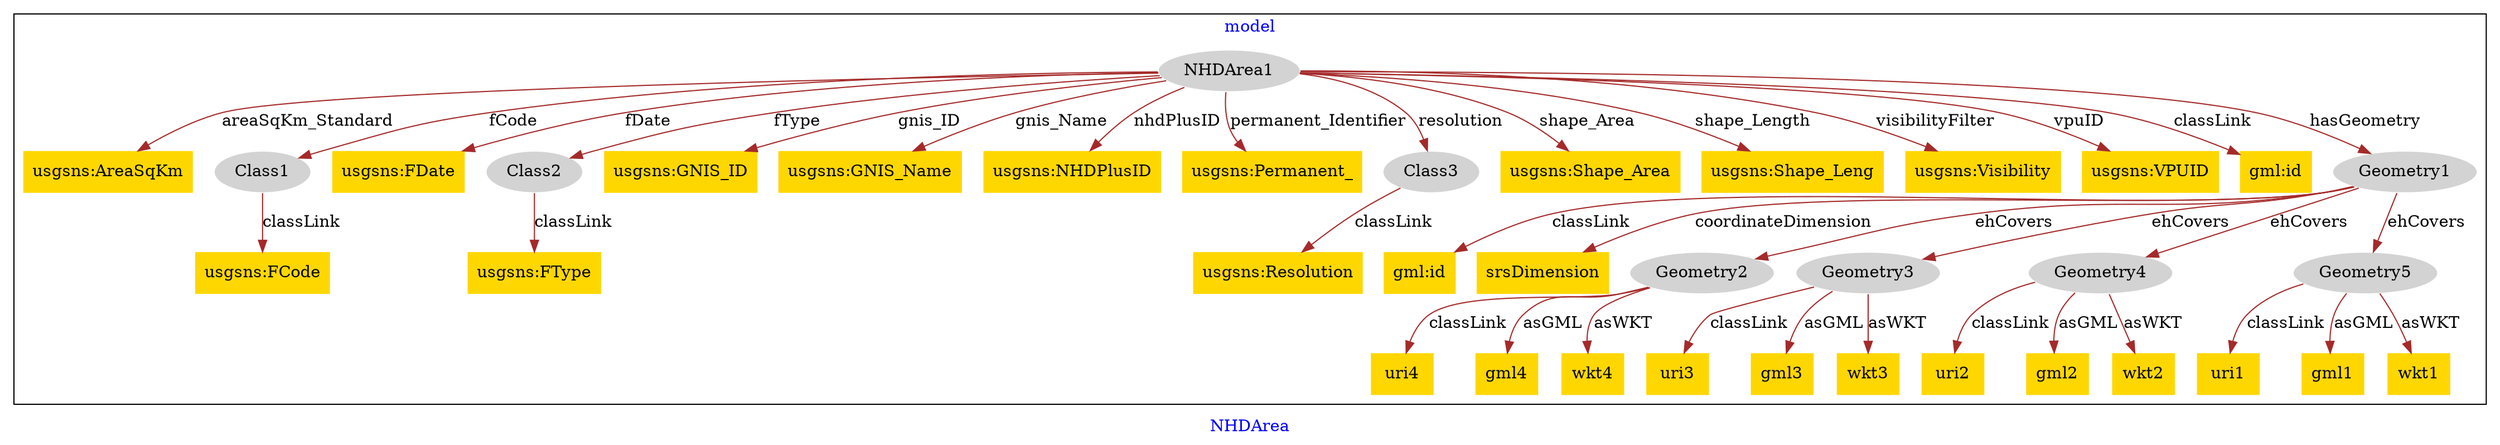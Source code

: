 digraph n0 {
fontcolor="blue"
remincross="true"
label="NHDArea"
subgraph cluster {
label="model"
n2[style="filled",color="white",fillcolor="lightgray",label="NHDArea1"];
n3[shape="plaintext",style="filled",fillcolor="gold",label="usgsns:AreaSqKm"];
n4[style="filled",color="white",fillcolor="lightgray",label="Class1"];
n5[shape="plaintext",style="filled",fillcolor="gold",label="usgsns:FDate"];
n6[style="filled",color="white",fillcolor="lightgray",label="Class2"];
n7[shape="plaintext",style="filled",fillcolor="gold",label="usgsns:GNIS_ID"];
n8[shape="plaintext",style="filled",fillcolor="gold",label="usgsns:GNIS_Name"];
n9[shape="plaintext",style="filled",fillcolor="gold",label="usgsns:NHDPlusID"];
n10[shape="plaintext",style="filled",fillcolor="gold",label="usgsns:Permanent_"];
n11[style="filled",color="white",fillcolor="lightgray",label="Class3"];
n12[shape="plaintext",style="filled",fillcolor="gold",label="usgsns:Shape_Area"];
n13[shape="plaintext",style="filled",fillcolor="gold",label="usgsns:Shape_Leng"];
n14[shape="plaintext",style="filled",fillcolor="gold",label="usgsns:Visibility"];
n15[shape="plaintext",style="filled",fillcolor="gold",label="usgsns:VPUID"];
n16[shape="plaintext",style="filled",fillcolor="gold",label="gml:id"];
n17[style="filled",color="white",fillcolor="lightgray",label="Geometry1"];
n18[shape="plaintext",style="filled",fillcolor="gold",label="gml:id"];
n19[shape="plaintext",style="filled",fillcolor="gold",label="srsDimension"];
n20[style="filled",color="white",fillcolor="lightgray",label="Geometry2"];
n21[style="filled",color="white",fillcolor="lightgray",label="Geometry3"];
n22[style="filled",color="white",fillcolor="lightgray",label="Geometry4"];
n23[style="filled",color="white",fillcolor="lightgray",label="Geometry5"];
n24[shape="plaintext",style="filled",fillcolor="gold",label="uri4"];
n25[shape="plaintext",style="filled",fillcolor="gold",label="gml4"];
n26[shape="plaintext",style="filled",fillcolor="gold",label="wkt4"];
n27[shape="plaintext",style="filled",fillcolor="gold",label="uri3"];
n28[shape="plaintext",style="filled",fillcolor="gold",label="gml3"];
n29[shape="plaintext",style="filled",fillcolor="gold",label="wkt3"];
n30[shape="plaintext",style="filled",fillcolor="gold",label="uri2"];
n31[shape="plaintext",style="filled",fillcolor="gold",label="gml2"];
n32[shape="plaintext",style="filled",fillcolor="gold",label="wkt2"];
n33[shape="plaintext",style="filled",fillcolor="gold",label="uri1"];
n34[shape="plaintext",style="filled",fillcolor="gold",label="gml1"];
n35[shape="plaintext",style="filled",fillcolor="gold",label="wkt1"];
n36[shape="plaintext",style="filled",fillcolor="gold",label="usgsns:FCode"];
n37[shape="plaintext",style="filled",fillcolor="gold",label="usgsns:FType"];
n38[shape="plaintext",style="filled",fillcolor="gold",label="usgsns:Resolution"];
}
n2 -> n3[color="brown",fontcolor="black",label="areaSqKm_Standard"]
n2 -> n4[color="brown",fontcolor="black",label="fCode"]
n2 -> n5[color="brown",fontcolor="black",label="fDate"]
n2 -> n6[color="brown",fontcolor="black",label="fType"]
n2 -> n7[color="brown",fontcolor="black",label="gnis_ID"]
n2 -> n8[color="brown",fontcolor="black",label="gnis_Name"]
n2 -> n9[color="brown",fontcolor="black",label="nhdPlusID"]
n2 -> n10[color="brown",fontcolor="black",label="permanent_Identifier"]
n2 -> n11[color="brown",fontcolor="black",label="resolution"]
n2 -> n12[color="brown",fontcolor="black",label="shape_Area"]
n2 -> n13[color="brown",fontcolor="black",label="shape_Length"]
n2 -> n14[color="brown",fontcolor="black",label="visibilityFilter"]
n2 -> n15[color="brown",fontcolor="black",label="vpuID"]
n2 -> n16[color="brown",fontcolor="black",label="classLink"]
n2 -> n17[color="brown",fontcolor="black",label="hasGeometry"]
n17 -> n18[color="brown",fontcolor="black",label="classLink"]
n17 -> n19[color="brown",fontcolor="black",label="coordinateDimension"]
n17 -> n20[color="brown",fontcolor="black",label="ehCovers"]
n17 -> n21[color="brown",fontcolor="black",label="ehCovers"]
n17 -> n22[color="brown",fontcolor="black",label="ehCovers"]
n17 -> n23[color="brown",fontcolor="black",label="ehCovers"]
n20 -> n24[color="brown",fontcolor="black",label="classLink"]
n20 -> n25[color="brown",fontcolor="black",label="asGML"]
n20 -> n26[color="brown",fontcolor="black",label="asWKT"]
n21 -> n27[color="brown",fontcolor="black",label="classLink"]
n21 -> n28[color="brown",fontcolor="black",label="asGML"]
n21 -> n29[color="brown",fontcolor="black",label="asWKT"]
n22 -> n30[color="brown",fontcolor="black",label="classLink"]
n22 -> n31[color="brown",fontcolor="black",label="asGML"]
n22 -> n32[color="brown",fontcolor="black",label="asWKT"]
n23 -> n33[color="brown",fontcolor="black",label="classLink"]
n23 -> n34[color="brown",fontcolor="black",label="asGML"]
n23 -> n35[color="brown",fontcolor="black",label="asWKT"]
n4 -> n36[color="brown",fontcolor="black",label="classLink"]
n6 -> n37[color="brown",fontcolor="black",label="classLink"]
n11 -> n38[color="brown",fontcolor="black",label="classLink"]
}
